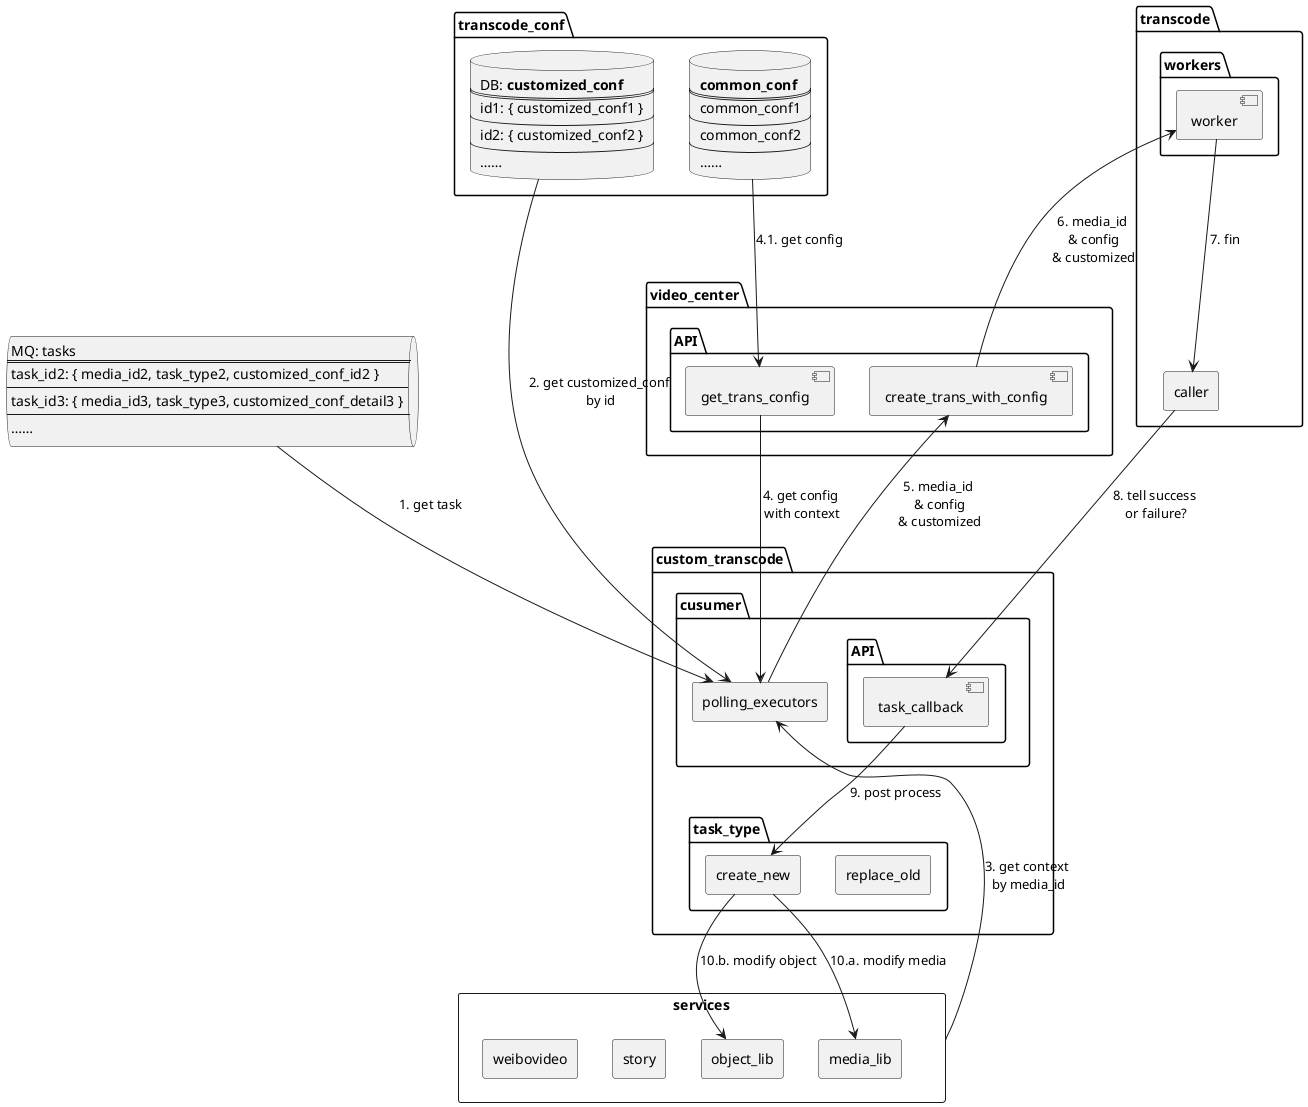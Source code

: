 @startuml

folder transcode_conf {
    database customized_conf [
        DB: **customized_conf**
        ===
        id1: { customized_conf1 }
        ---
        id2: { customized_conf2 }
        ---
        ……
    ]
    database common_conf [
        **common_conf**
        ===
        common_conf1
        ---
        common_conf2
        ---
        ……
    ]
}

folder custom_transcode {
    folder cusumer {
        folder API_c as "API" {
            component task_callback
        }
        agent polling_executors
    }
    folder task_type {
        agent replace_old
        agent create_new
    }
}

queue tasks [
    MQ: tasks
    ===
    task_id2: { media_id2, task_type2, customized_conf_id2 }
    ---
    task_id3: { media_id3, task_type3, customized_conf_detail3 }
    ---
    ……
]

rectangle services {
    agent media_lib
    agent object_lib
    agent story
    agent weibovideo
}

folder video_center {
    folder API_v as "API" {
        component get_trans_config
        component create_trans_with_config
    }
}

folder transcode {
    folder workers {
        component worker
    }
    agent caller
}

tasks --> polling_executors : 1. get task
customized_conf --> polling_executors : 2. get customized_conf\n by id
services --> polling_executors : 3. get context\n by media_id
get_trans_config --> polling_executors : 4. get config\n with context
common_conf --> get_trans_config : 4.1. get config
polling_executors --> create_trans_with_config : 5. media_id\n & config\n & customized
create_trans_with_config --> worker : 6. media_id\n & config\n & customized
worker --> caller : 7. fin
caller --> task_callback : 8. tell success \nor failure?
task_callback --> create_new : 9. post process
create_new --> media_lib : 10.a. modify media
create_new --> object_lib : 10.b. modify object

@enduml
